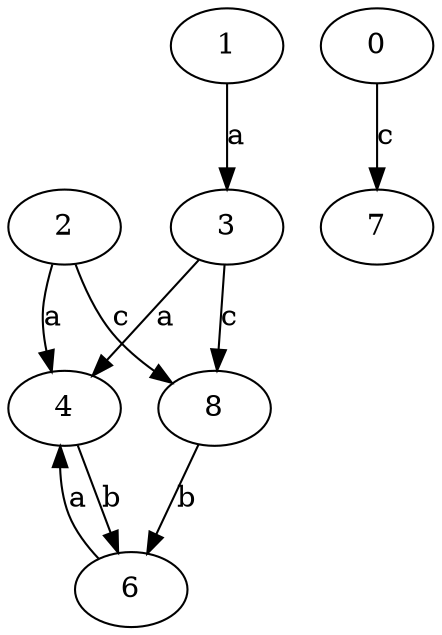 strict digraph  {
1;
2;
3;
4;
0;
6;
7;
8;
1 -> 3  [label=a];
2 -> 4  [label=a];
2 -> 8  [label=c];
3 -> 4  [label=a];
3 -> 8  [label=c];
4 -> 6  [label=b];
0 -> 7  [label=c];
6 -> 4  [label=a];
8 -> 6  [label=b];
}

